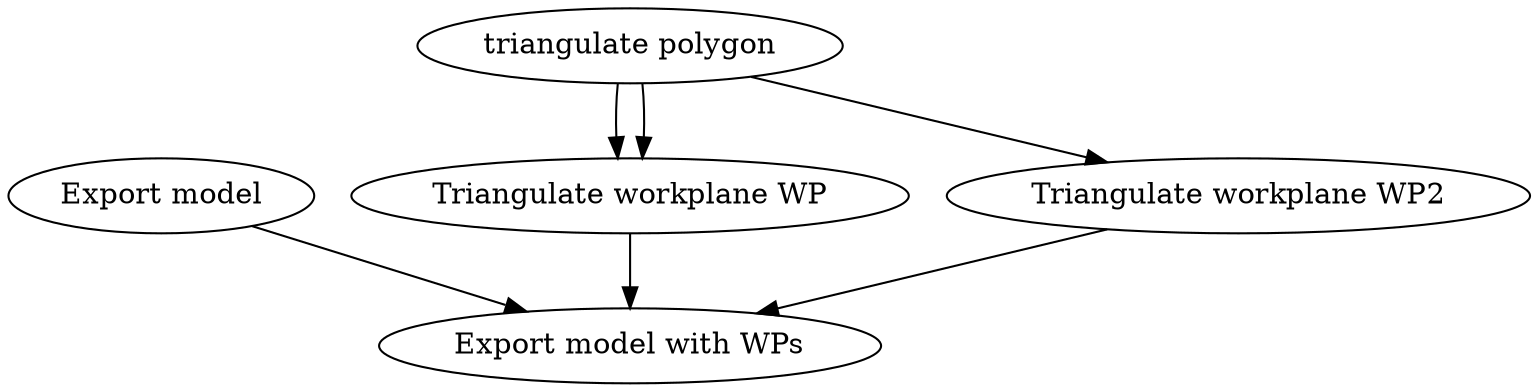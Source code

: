 digraph {
"Export model" -> "Export model with WPs";
"Triangulate workplane WP" -> "Export model with WPs";
"Triangulate workplane WP2" -> "Export model with WPs";
"triangulate polygon" -> "Triangulate workplane WP";
"triangulate polygon" -> "Triangulate workplane WP";
"triangulate polygon" -> "Triangulate workplane WP2";
}
